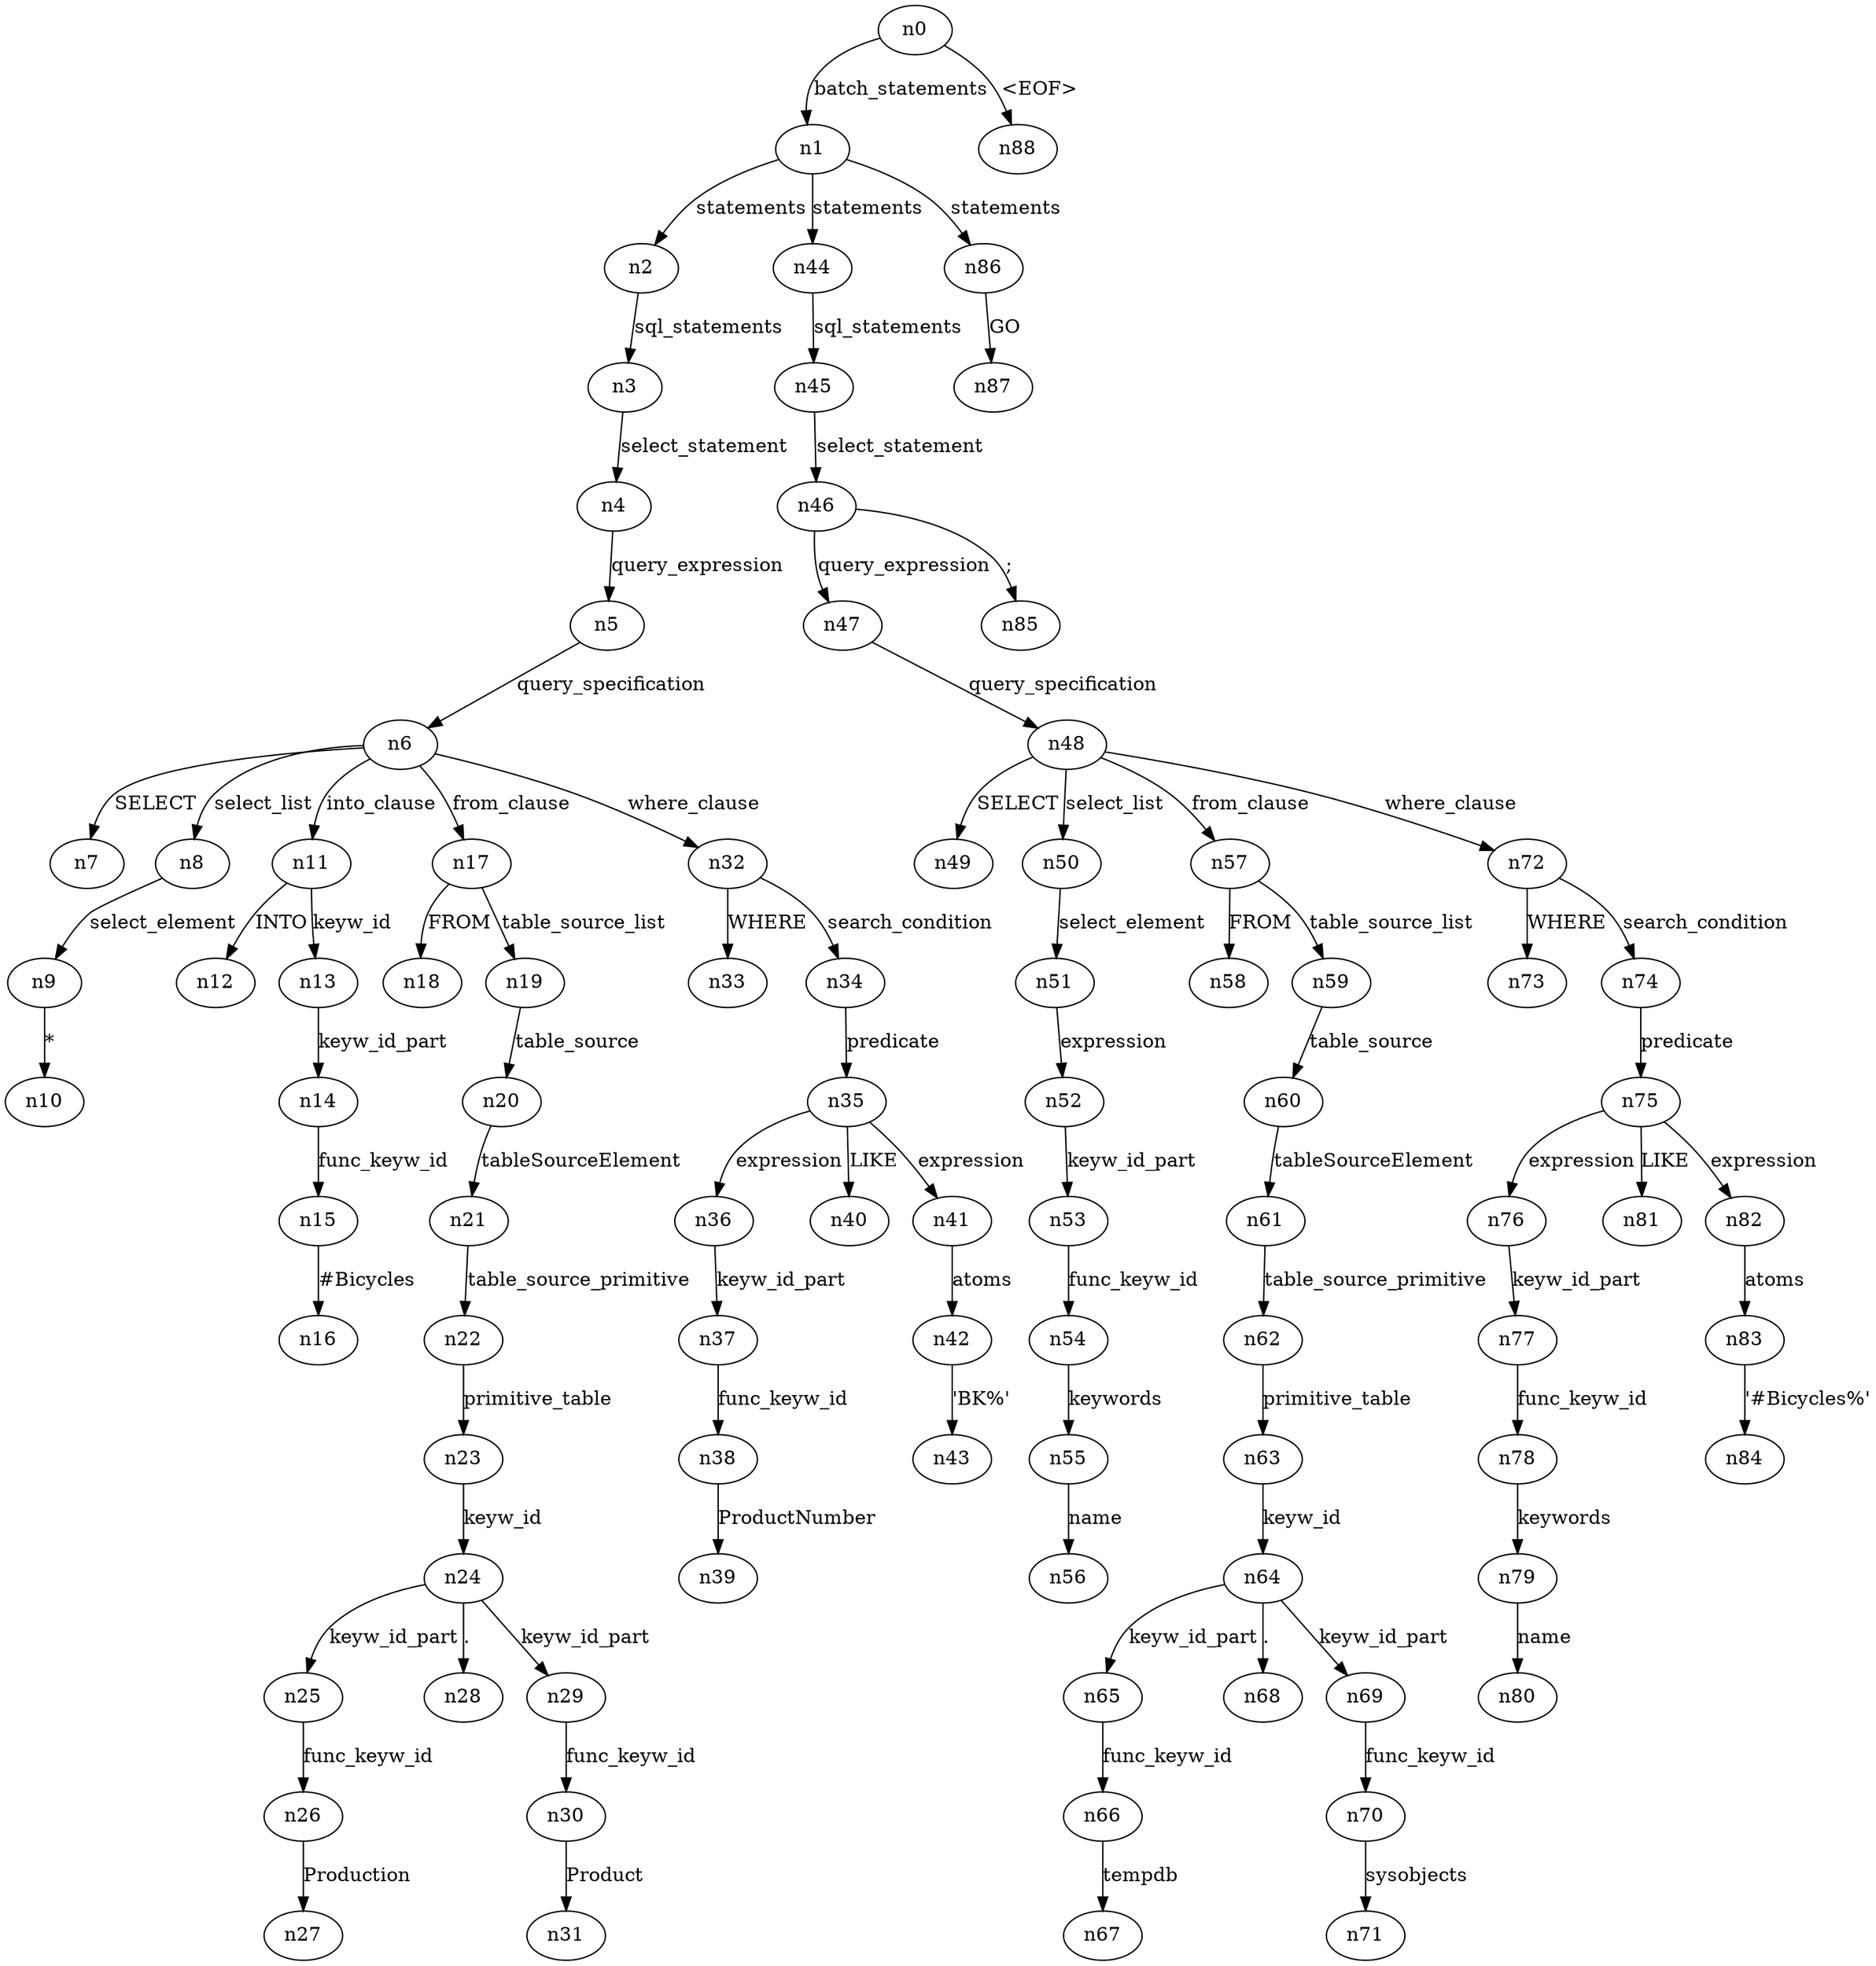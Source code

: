 digraph ParseTree {
  n0 -> n1 [label="batch_statements"];
  n1 -> n2 [label="statements"];
  n2 -> n3 [label="sql_statements"];
  n3 -> n4 [label="select_statement"];
  n4 -> n5 [label="query_expression"];
  n5 -> n6 [label="query_specification"];
  n6 -> n7 [label="SELECT"];
  n6 -> n8 [label="select_list"];
  n8 -> n9 [label="select_element"];
  n9 -> n10 [label="*"];
  n6 -> n11 [label="into_clause"];
  n11 -> n12 [label="INTO"];
  n11 -> n13 [label="keyw_id"];
  n13 -> n14 [label="keyw_id_part"];
  n14 -> n15 [label="func_keyw_id"];
  n15 -> n16 [label="#Bicycles"];
  n6 -> n17 [label="from_clause"];
  n17 -> n18 [label="FROM"];
  n17 -> n19 [label="table_source_list"];
  n19 -> n20 [label="table_source"];
  n20 -> n21 [label="tableSourceElement"];
  n21 -> n22 [label="table_source_primitive"];
  n22 -> n23 [label="primitive_table"];
  n23 -> n24 [label="keyw_id"];
  n24 -> n25 [label="keyw_id_part"];
  n25 -> n26 [label="func_keyw_id"];
  n26 -> n27 [label="Production"];
  n24 -> n28 [label="."];
  n24 -> n29 [label="keyw_id_part"];
  n29 -> n30 [label="func_keyw_id"];
  n30 -> n31 [label="Product"];
  n6 -> n32 [label="where_clause"];
  n32 -> n33 [label="WHERE"];
  n32 -> n34 [label="search_condition"];
  n34 -> n35 [label="predicate"];
  n35 -> n36 [label="expression"];
  n36 -> n37 [label="keyw_id_part"];
  n37 -> n38 [label="func_keyw_id"];
  n38 -> n39 [label="ProductNumber"];
  n35 -> n40 [label="LIKE"];
  n35 -> n41 [label="expression"];
  n41 -> n42 [label="atoms"];
  n42 -> n43 [label="'BK%'"];
  n1 -> n44 [label="statements"];
  n44 -> n45 [label="sql_statements"];
  n45 -> n46 [label="select_statement"];
  n46 -> n47 [label="query_expression"];
  n47 -> n48 [label="query_specification"];
  n48 -> n49 [label="SELECT"];
  n48 -> n50 [label="select_list"];
  n50 -> n51 [label="select_element"];
  n51 -> n52 [label="expression"];
  n52 -> n53 [label="keyw_id_part"];
  n53 -> n54 [label="func_keyw_id"];
  n54 -> n55 [label="keywords"];
  n55 -> n56 [label="name"];
  n48 -> n57 [label="from_clause"];
  n57 -> n58 [label="FROM"];
  n57 -> n59 [label="table_source_list"];
  n59 -> n60 [label="table_source"];
  n60 -> n61 [label="tableSourceElement"];
  n61 -> n62 [label="table_source_primitive"];
  n62 -> n63 [label="primitive_table"];
  n63 -> n64 [label="keyw_id"];
  n64 -> n65 [label="keyw_id_part"];
  n65 -> n66 [label="func_keyw_id"];
  n66 -> n67 [label="tempdb"];
  n64 -> n68 [label="."];
  n64 -> n69 [label="keyw_id_part"];
  n69 -> n70 [label="func_keyw_id"];
  n70 -> n71 [label="sysobjects"];
  n48 -> n72 [label="where_clause"];
  n72 -> n73 [label="WHERE"];
  n72 -> n74 [label="search_condition"];
  n74 -> n75 [label="predicate"];
  n75 -> n76 [label="expression"];
  n76 -> n77 [label="keyw_id_part"];
  n77 -> n78 [label="func_keyw_id"];
  n78 -> n79 [label="keywords"];
  n79 -> n80 [label="name"];
  n75 -> n81 [label="LIKE"];
  n75 -> n82 [label="expression"];
  n82 -> n83 [label="atoms"];
  n83 -> n84 [label="'#Bicycles%'"];
  n46 -> n85 [label=";"];
  n1 -> n86 [label="statements"];
  n86 -> n87 [label="GO"];
  n0 -> n88 [label="<EOF>"];
}